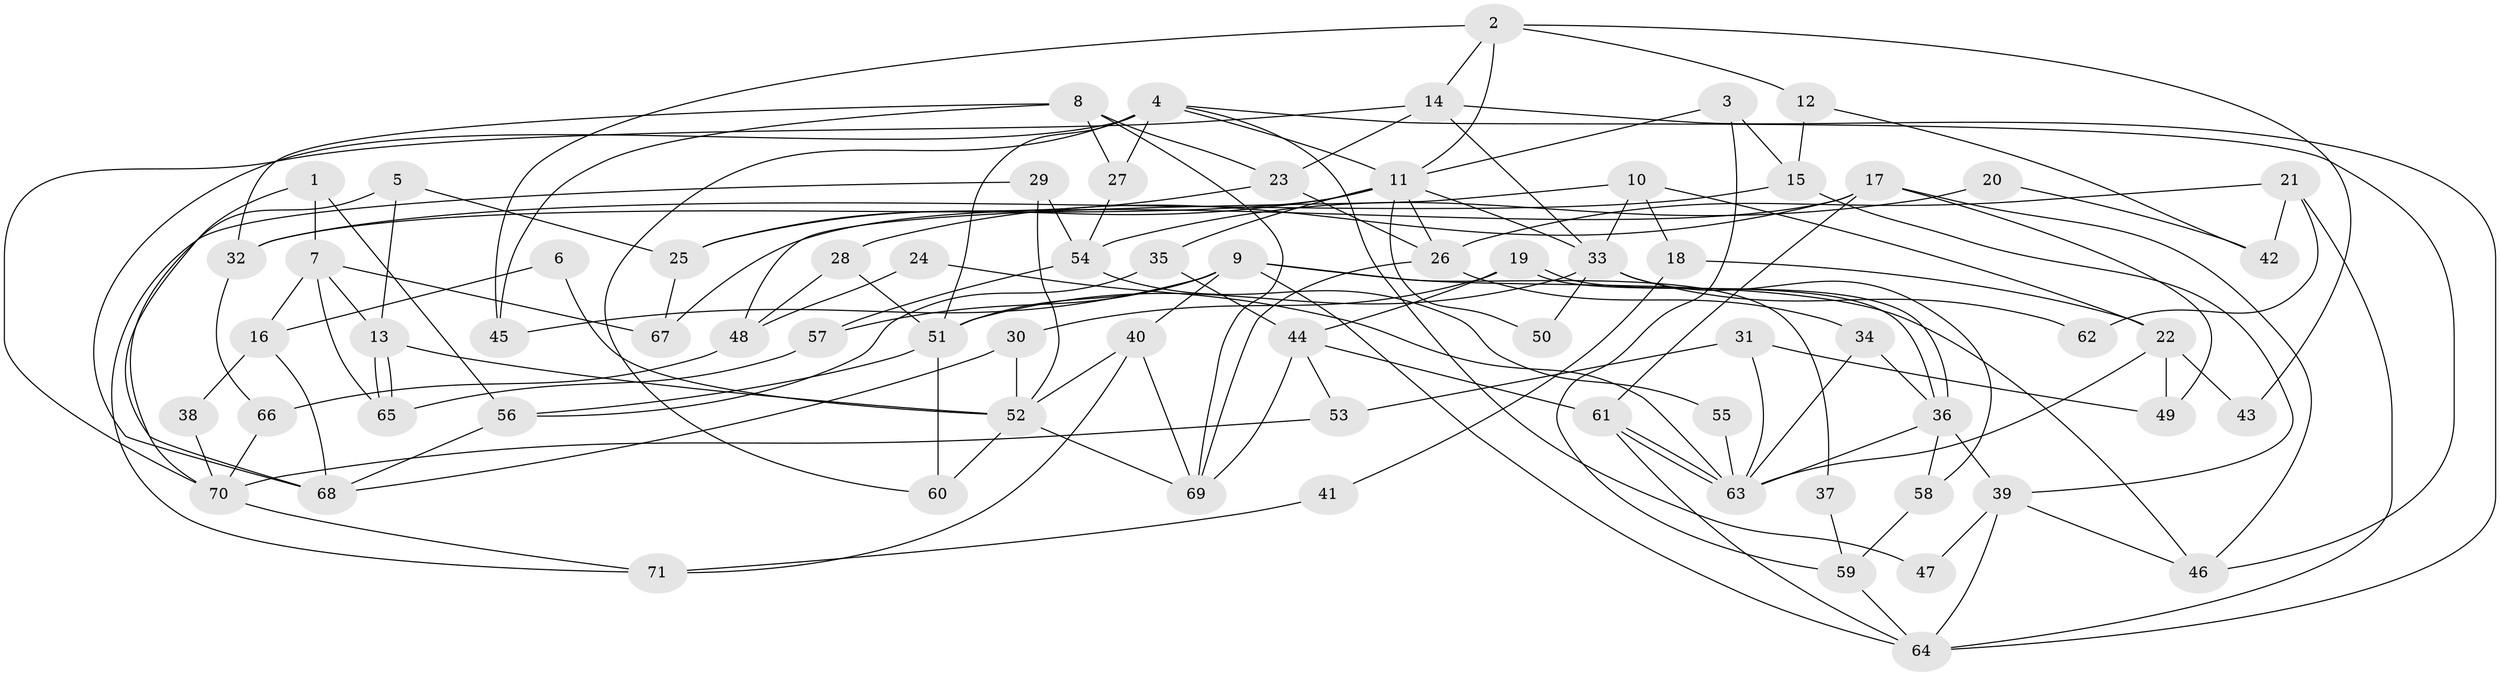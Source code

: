 // coarse degree distribution, {3: 0.17391304347826086, 6: 0.15217391304347827, 5: 0.15217391304347827, 4: 0.13043478260869565, 7: 0.10869565217391304, 8: 0.08695652173913043, 13: 0.021739130434782608, 2: 0.15217391304347827, 1: 0.021739130434782608}
// Generated by graph-tools (version 1.1) at 2025/52/02/27/25 19:52:06]
// undirected, 71 vertices, 142 edges
graph export_dot {
graph [start="1"]
  node [color=gray90,style=filled];
  1;
  2;
  3;
  4;
  5;
  6;
  7;
  8;
  9;
  10;
  11;
  12;
  13;
  14;
  15;
  16;
  17;
  18;
  19;
  20;
  21;
  22;
  23;
  24;
  25;
  26;
  27;
  28;
  29;
  30;
  31;
  32;
  33;
  34;
  35;
  36;
  37;
  38;
  39;
  40;
  41;
  42;
  43;
  44;
  45;
  46;
  47;
  48;
  49;
  50;
  51;
  52;
  53;
  54;
  55;
  56;
  57;
  58;
  59;
  60;
  61;
  62;
  63;
  64;
  65;
  66;
  67;
  68;
  69;
  70;
  71;
  1 -- 68;
  1 -- 56;
  1 -- 7;
  2 -- 11;
  2 -- 45;
  2 -- 12;
  2 -- 14;
  2 -- 43;
  3 -- 15;
  3 -- 11;
  3 -- 59;
  4 -- 46;
  4 -- 68;
  4 -- 11;
  4 -- 27;
  4 -- 47;
  4 -- 51;
  4 -- 60;
  5 -- 13;
  5 -- 25;
  5 -- 70;
  6 -- 16;
  6 -- 52;
  7 -- 67;
  7 -- 13;
  7 -- 16;
  7 -- 65;
  8 -- 23;
  8 -- 69;
  8 -- 27;
  8 -- 32;
  8 -- 45;
  9 -- 46;
  9 -- 57;
  9 -- 37;
  9 -- 40;
  9 -- 45;
  9 -- 51;
  9 -- 64;
  10 -- 33;
  10 -- 48;
  10 -- 18;
  10 -- 22;
  11 -- 33;
  11 -- 25;
  11 -- 26;
  11 -- 32;
  11 -- 35;
  11 -- 50;
  12 -- 15;
  12 -- 42;
  13 -- 65;
  13 -- 65;
  13 -- 52;
  14 -- 64;
  14 -- 23;
  14 -- 33;
  14 -- 70;
  15 -- 39;
  15 -- 32;
  16 -- 68;
  16 -- 38;
  17 -- 49;
  17 -- 61;
  17 -- 28;
  17 -- 46;
  17 -- 67;
  18 -- 22;
  18 -- 41;
  19 -- 36;
  19 -- 36;
  19 -- 44;
  19 -- 30;
  20 -- 42;
  20 -- 54;
  21 -- 26;
  21 -- 64;
  21 -- 42;
  21 -- 62;
  22 -- 63;
  22 -- 43;
  22 -- 49;
  23 -- 26;
  23 -- 25;
  24 -- 48;
  24 -- 63;
  25 -- 67;
  26 -- 69;
  26 -- 34;
  27 -- 54;
  28 -- 51;
  28 -- 48;
  29 -- 71;
  29 -- 52;
  29 -- 54;
  30 -- 52;
  30 -- 68;
  31 -- 53;
  31 -- 63;
  31 -- 49;
  32 -- 66;
  33 -- 51;
  33 -- 50;
  33 -- 58;
  33 -- 62;
  34 -- 63;
  34 -- 36;
  35 -- 44;
  35 -- 56;
  36 -- 39;
  36 -- 58;
  36 -- 63;
  37 -- 59;
  38 -- 70;
  39 -- 64;
  39 -- 46;
  39 -- 47;
  40 -- 52;
  40 -- 69;
  40 -- 71;
  41 -- 71;
  44 -- 69;
  44 -- 61;
  44 -- 53;
  48 -- 66;
  51 -- 56;
  51 -- 60;
  52 -- 60;
  52 -- 69;
  53 -- 70;
  54 -- 55;
  54 -- 57;
  55 -- 63;
  56 -- 68;
  57 -- 65;
  58 -- 59;
  59 -- 64;
  61 -- 64;
  61 -- 63;
  61 -- 63;
  66 -- 70;
  70 -- 71;
}
